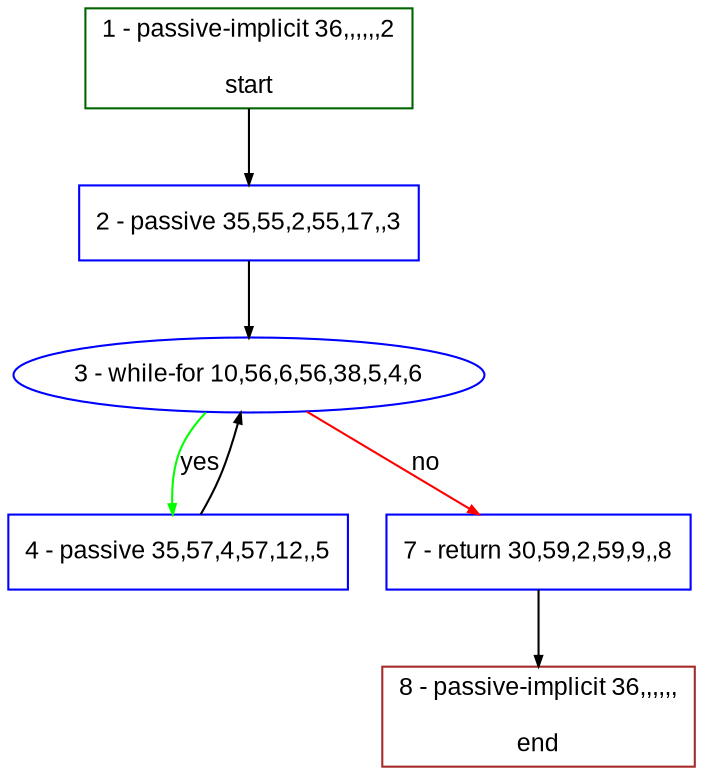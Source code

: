 digraph "" {
  graph [pack="true", label="", fontsize="12", packmode="clust", fontname="Arial", fillcolor="#FFFFCC", bgcolor="white", style="rounded,filled", compound="true"];
  node [node_initialized="no", label="", color="grey", fontsize="12", fillcolor="white", fontname="Arial", style="filled", shape="rectangle", compound="true", fixedsize="false"];
  edge [fontcolor="black", arrowhead="normal", arrowtail="none", arrowsize="0.5", ltail="", label="", color="black", fontsize="12", lhead="", fontname="Arial", dir="forward", compound="true"];
  __N1 [label="2 - passive 35,55,2,55,17,,3", color="#0000ff", fillcolor="#ffffff", style="filled", shape="box"];
  __N2 [label="1 - passive-implicit 36,,,,,,2\n\nstart", color="#006400", fillcolor="#ffffff", style="filled", shape="box"];
  __N3 [label="3 - while-for 10,56,6,56,38,5,4,6", color="#0000ff", fillcolor="#ffffff", style="filled", shape="oval"];
  __N4 [label="4 - passive 35,57,4,57,12,,5", color="#0000ff", fillcolor="#ffffff", style="filled", shape="box"];
  __N5 [label="7 - return 30,59,2,59,9,,8", color="#0000ff", fillcolor="#ffffff", style="filled", shape="box"];
  __N6 [label="8 - passive-implicit 36,,,,,,\n\nend", color="#a52a2a", fillcolor="#ffffff", style="filled", shape="box"];
  __N2 -> __N1 [arrowhead="normal", arrowtail="none", color="#000000", label="", dir="forward"];
  __N1 -> __N3 [arrowhead="normal", arrowtail="none", color="#000000", label="", dir="forward"];
  __N3 -> __N4 [arrowhead="normal", arrowtail="none", color="#00ff00", label="yes", dir="forward"];
  __N4 -> __N3 [arrowhead="normal", arrowtail="none", color="#000000", label="", dir="forward"];
  __N3 -> __N5 [arrowhead="normal", arrowtail="none", color="#ff0000", label="no", dir="forward"];
  __N5 -> __N6 [arrowhead="normal", arrowtail="none", color="#000000", label="", dir="forward"];
}
